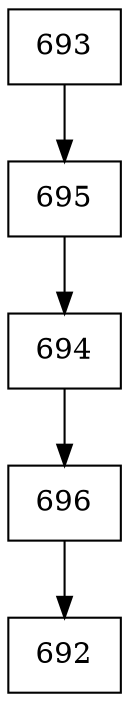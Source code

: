 digraph G {
  node [shape=record];
  node0 [label="{693}"];
  node0 -> node1;
  node1 [label="{695}"];
  node1 -> node2;
  node2 [label="{694}"];
  node2 -> node3;
  node3 [label="{696}"];
  node3 -> node4;
  node4 [label="{692}"];
}
